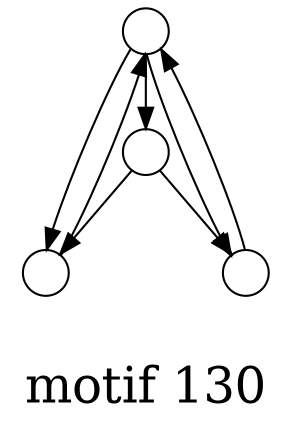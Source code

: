 /*****
motif 130
*****/

digraph G {
  graph [splines=false overlap=false]
  node  [shape=ellipse, width=0.3, height=0.3, label=""]
  0 ;
  1 ;
  2 ;
  3 ;
  0 -> 1;
  0 -> 2;
  0 -> 3;
  1 -> 0;
  2 -> 0;
  3 -> 1;
  3 -> 2;
  label = "\nmotif 130\n";  fontsize=24;
}
